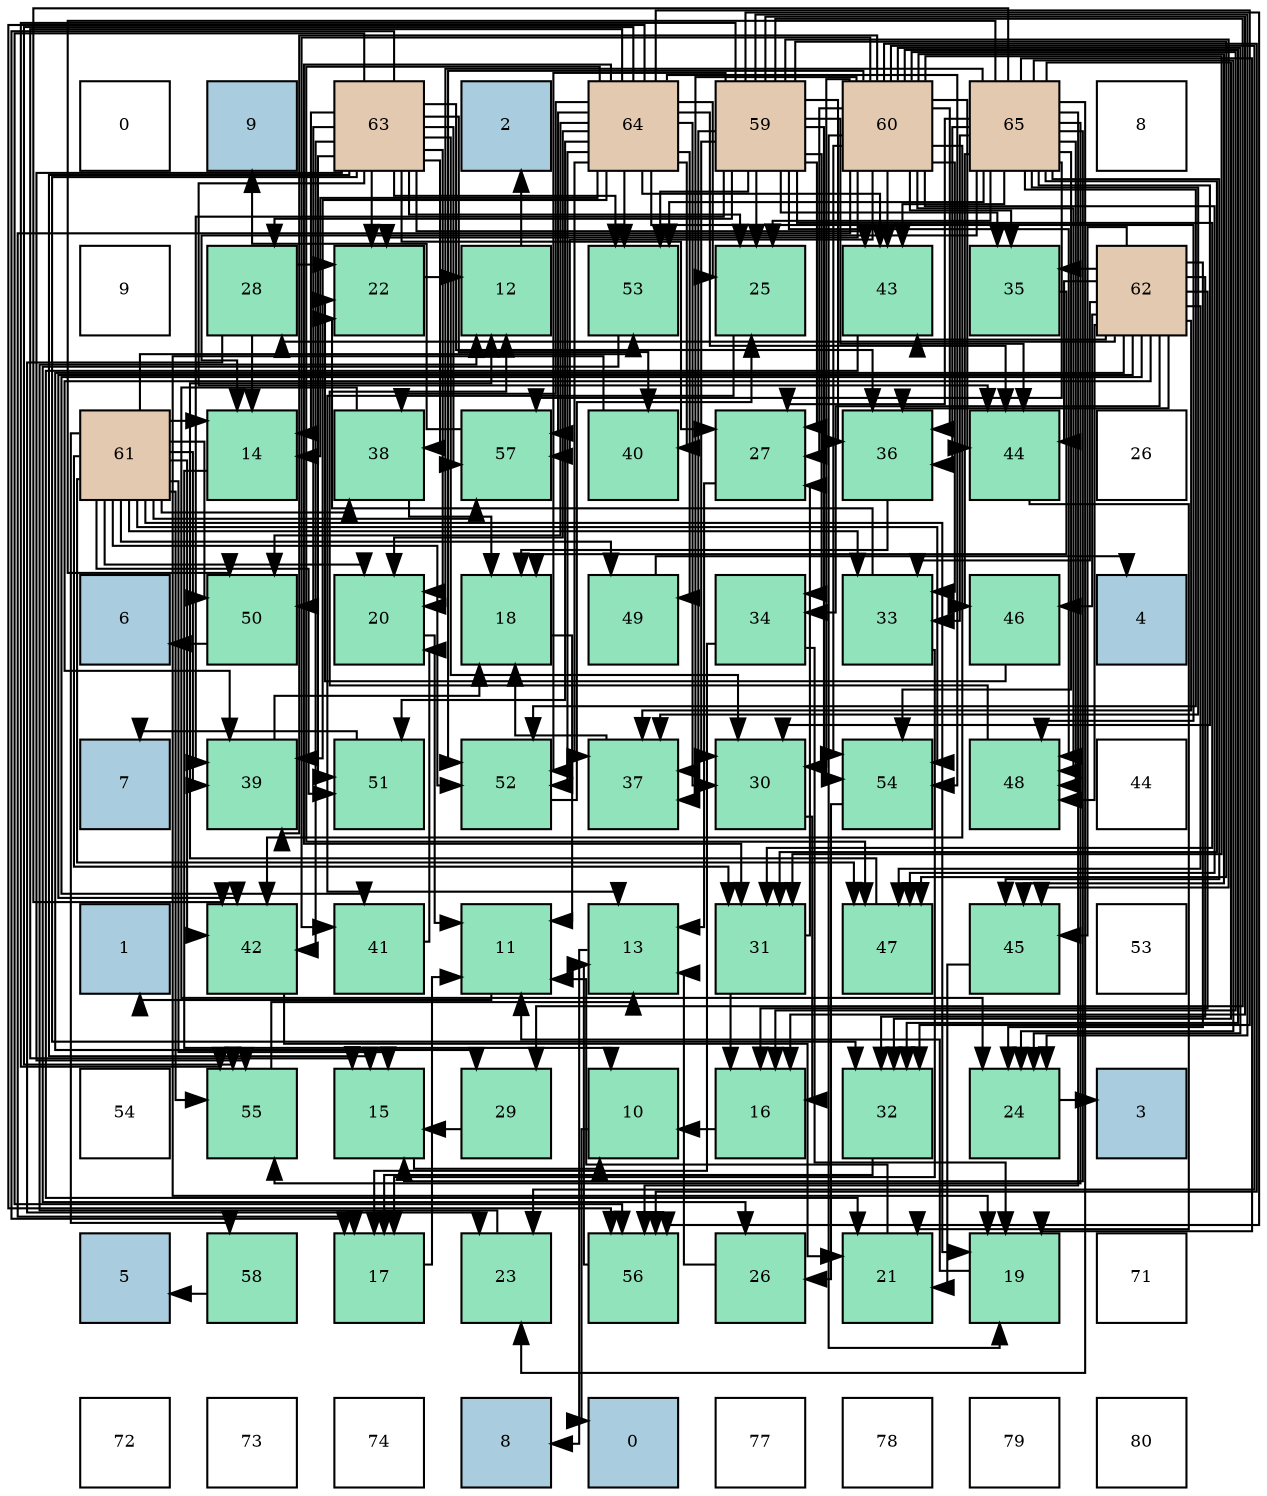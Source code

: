 digraph layout{
 rankdir=TB;
 splines=ortho;
 node [style=filled shape=square fixedsize=true width=0.6];
0[label="0", fontsize=8, fillcolor="#ffffff"];
1[label="9", fontsize=8, fillcolor="#a9ccde"];
2[label="63", fontsize=8, fillcolor="#e3c9af"];
3[label="2", fontsize=8, fillcolor="#a9ccde"];
4[label="64", fontsize=8, fillcolor="#e3c9af"];
5[label="59", fontsize=8, fillcolor="#e3c9af"];
6[label="60", fontsize=8, fillcolor="#e3c9af"];
7[label="65", fontsize=8, fillcolor="#e3c9af"];
8[label="8", fontsize=8, fillcolor="#ffffff"];
9[label="9", fontsize=8, fillcolor="#ffffff"];
10[label="28", fontsize=8, fillcolor="#91e3bb"];
11[label="22", fontsize=8, fillcolor="#91e3bb"];
12[label="12", fontsize=8, fillcolor="#91e3bb"];
13[label="53", fontsize=8, fillcolor="#91e3bb"];
14[label="25", fontsize=8, fillcolor="#91e3bb"];
15[label="43", fontsize=8, fillcolor="#91e3bb"];
16[label="35", fontsize=8, fillcolor="#91e3bb"];
17[label="62", fontsize=8, fillcolor="#e3c9af"];
18[label="61", fontsize=8, fillcolor="#e3c9af"];
19[label="14", fontsize=8, fillcolor="#91e3bb"];
20[label="38", fontsize=8, fillcolor="#91e3bb"];
21[label="57", fontsize=8, fillcolor="#91e3bb"];
22[label="40", fontsize=8, fillcolor="#91e3bb"];
23[label="27", fontsize=8, fillcolor="#91e3bb"];
24[label="36", fontsize=8, fillcolor="#91e3bb"];
25[label="44", fontsize=8, fillcolor="#91e3bb"];
26[label="26", fontsize=8, fillcolor="#ffffff"];
27[label="6", fontsize=8, fillcolor="#a9ccde"];
28[label="50", fontsize=8, fillcolor="#91e3bb"];
29[label="20", fontsize=8, fillcolor="#91e3bb"];
30[label="18", fontsize=8, fillcolor="#91e3bb"];
31[label="49", fontsize=8, fillcolor="#91e3bb"];
32[label="34", fontsize=8, fillcolor="#91e3bb"];
33[label="33", fontsize=8, fillcolor="#91e3bb"];
34[label="46", fontsize=8, fillcolor="#91e3bb"];
35[label="4", fontsize=8, fillcolor="#a9ccde"];
36[label="7", fontsize=8, fillcolor="#a9ccde"];
37[label="39", fontsize=8, fillcolor="#91e3bb"];
38[label="51", fontsize=8, fillcolor="#91e3bb"];
39[label="52", fontsize=8, fillcolor="#91e3bb"];
40[label="37", fontsize=8, fillcolor="#91e3bb"];
41[label="30", fontsize=8, fillcolor="#91e3bb"];
42[label="54", fontsize=8, fillcolor="#91e3bb"];
43[label="48", fontsize=8, fillcolor="#91e3bb"];
44[label="44", fontsize=8, fillcolor="#ffffff"];
45[label="1", fontsize=8, fillcolor="#a9ccde"];
46[label="42", fontsize=8, fillcolor="#91e3bb"];
47[label="41", fontsize=8, fillcolor="#91e3bb"];
48[label="11", fontsize=8, fillcolor="#91e3bb"];
49[label="13", fontsize=8, fillcolor="#91e3bb"];
50[label="31", fontsize=8, fillcolor="#91e3bb"];
51[label="47", fontsize=8, fillcolor="#91e3bb"];
52[label="45", fontsize=8, fillcolor="#91e3bb"];
53[label="53", fontsize=8, fillcolor="#ffffff"];
54[label="54", fontsize=8, fillcolor="#ffffff"];
55[label="55", fontsize=8, fillcolor="#91e3bb"];
56[label="15", fontsize=8, fillcolor="#91e3bb"];
57[label="29", fontsize=8, fillcolor="#91e3bb"];
58[label="10", fontsize=8, fillcolor="#91e3bb"];
59[label="16", fontsize=8, fillcolor="#91e3bb"];
60[label="32", fontsize=8, fillcolor="#91e3bb"];
61[label="24", fontsize=8, fillcolor="#91e3bb"];
62[label="3", fontsize=8, fillcolor="#a9ccde"];
63[label="5", fontsize=8, fillcolor="#a9ccde"];
64[label="58", fontsize=8, fillcolor="#91e3bb"];
65[label="17", fontsize=8, fillcolor="#91e3bb"];
66[label="23", fontsize=8, fillcolor="#91e3bb"];
67[label="56", fontsize=8, fillcolor="#91e3bb"];
68[label="26", fontsize=8, fillcolor="#91e3bb"];
69[label="21", fontsize=8, fillcolor="#91e3bb"];
70[label="19", fontsize=8, fillcolor="#91e3bb"];
71[label="71", fontsize=8, fillcolor="#ffffff"];
72[label="72", fontsize=8, fillcolor="#ffffff"];
73[label="73", fontsize=8, fillcolor="#ffffff"];
74[label="74", fontsize=8, fillcolor="#ffffff"];
75[label="8", fontsize=8, fillcolor="#a9ccde"];
76[label="0", fontsize=8, fillcolor="#a9ccde"];
77[label="77", fontsize=8, fillcolor="#ffffff"];
78[label="78", fontsize=8, fillcolor="#ffffff"];
79[label="79", fontsize=8, fillcolor="#ffffff"];
80[label="80", fontsize=8, fillcolor="#ffffff"];
edge [constraint=false, style=vis];58 -> 76;
48 -> 45;
12 -> 3;
49 -> 75;
19 -> 58;
56 -> 58;
59 -> 58;
65 -> 48;
30 -> 48;
70 -> 48;
29 -> 48;
69 -> 48;
11 -> 12;
66 -> 12;
61 -> 62;
14 -> 49;
68 -> 49;
23 -> 49;
10 -> 19;
10 -> 11;
10 -> 66;
57 -> 56;
41 -> 59;
50 -> 59;
50 -> 23;
60 -> 65;
33 -> 65;
33 -> 11;
32 -> 65;
32 -> 70;
16 -> 30;
24 -> 30;
40 -> 30;
20 -> 30;
20 -> 61;
37 -> 30;
22 -> 70;
47 -> 29;
46 -> 69;
15 -> 69;
25 -> 69;
52 -> 69;
34 -> 11;
51 -> 12;
43 -> 12;
31 -> 35;
28 -> 27;
38 -> 36;
39 -> 14;
13 -> 68;
42 -> 68;
55 -> 49;
67 -> 49;
21 -> 1;
64 -> 63;
5 -> 59;
5 -> 61;
5 -> 14;
5 -> 23;
5 -> 10;
5 -> 57;
5 -> 41;
5 -> 50;
5 -> 32;
5 -> 16;
5 -> 24;
5 -> 40;
5 -> 37;
5 -> 25;
5 -> 52;
5 -> 51;
5 -> 43;
5 -> 39;
5 -> 13;
5 -> 42;
5 -> 55;
5 -> 67;
6 -> 59;
6 -> 65;
6 -> 70;
6 -> 11;
6 -> 66;
6 -> 61;
6 -> 23;
6 -> 41;
6 -> 50;
6 -> 60;
6 -> 33;
6 -> 16;
6 -> 24;
6 -> 40;
6 -> 37;
6 -> 47;
6 -> 46;
6 -> 15;
6 -> 25;
6 -> 52;
6 -> 51;
6 -> 43;
6 -> 39;
6 -> 42;
6 -> 67;
6 -> 21;
18 -> 19;
18 -> 56;
18 -> 70;
18 -> 29;
18 -> 50;
18 -> 33;
18 -> 20;
18 -> 37;
18 -> 46;
18 -> 51;
18 -> 31;
18 -> 28;
18 -> 38;
18 -> 39;
18 -> 13;
18 -> 42;
18 -> 55;
18 -> 21;
18 -> 64;
17 -> 59;
17 -> 61;
17 -> 10;
17 -> 57;
17 -> 60;
17 -> 33;
17 -> 32;
17 -> 16;
17 -> 24;
17 -> 40;
17 -> 37;
17 -> 47;
17 -> 46;
17 -> 15;
17 -> 25;
17 -> 52;
17 -> 34;
17 -> 51;
17 -> 43;
2 -> 19;
2 -> 56;
2 -> 65;
2 -> 29;
2 -> 11;
2 -> 14;
2 -> 23;
2 -> 41;
2 -> 60;
2 -> 24;
2 -> 20;
2 -> 22;
2 -> 46;
2 -> 15;
2 -> 25;
2 -> 28;
2 -> 38;
2 -> 13;
2 -> 55;
2 -> 67;
2 -> 21;
4 -> 19;
4 -> 56;
4 -> 29;
4 -> 14;
4 -> 41;
4 -> 50;
4 -> 60;
4 -> 40;
4 -> 20;
4 -> 37;
4 -> 22;
4 -> 15;
4 -> 25;
4 -> 51;
4 -> 43;
4 -> 31;
4 -> 28;
4 -> 38;
4 -> 39;
4 -> 13;
4 -> 42;
4 -> 55;
4 -> 67;
4 -> 21;
7 -> 19;
7 -> 56;
7 -> 70;
7 -> 29;
7 -> 66;
7 -> 61;
7 -> 14;
7 -> 23;
7 -> 41;
7 -> 50;
7 -> 60;
7 -> 33;
7 -> 24;
7 -> 40;
7 -> 46;
7 -> 15;
7 -> 52;
7 -> 34;
7 -> 43;
7 -> 28;
7 -> 39;
7 -> 13;
7 -> 42;
7 -> 55;
7 -> 67;
7 -> 21;
edge [constraint=true, style=invis];
0 -> 9 -> 18 -> 27 -> 36 -> 45 -> 54 -> 63 -> 72;
1 -> 10 -> 19 -> 28 -> 37 -> 46 -> 55 -> 64 -> 73;
2 -> 11 -> 20 -> 29 -> 38 -> 47 -> 56 -> 65 -> 74;
3 -> 12 -> 21 -> 30 -> 39 -> 48 -> 57 -> 66 -> 75;
4 -> 13 -> 22 -> 31 -> 40 -> 49 -> 58 -> 67 -> 76;
5 -> 14 -> 23 -> 32 -> 41 -> 50 -> 59 -> 68 -> 77;
6 -> 15 -> 24 -> 33 -> 42 -> 51 -> 60 -> 69 -> 78;
7 -> 16 -> 25 -> 34 -> 43 -> 52 -> 61 -> 70 -> 79;
8 -> 17 -> 26 -> 35 -> 44 -> 53 -> 62 -> 71 -> 80;
rank = same {0 -> 1 -> 2 -> 3 -> 4 -> 5 -> 6 -> 7 -> 8};
rank = same {9 -> 10 -> 11 -> 12 -> 13 -> 14 -> 15 -> 16 -> 17};
rank = same {18 -> 19 -> 20 -> 21 -> 22 -> 23 -> 24 -> 25 -> 26};
rank = same {27 -> 28 -> 29 -> 30 -> 31 -> 32 -> 33 -> 34 -> 35};
rank = same {36 -> 37 -> 38 -> 39 -> 40 -> 41 -> 42 -> 43 -> 44};
rank = same {45 -> 46 -> 47 -> 48 -> 49 -> 50 -> 51 -> 52 -> 53};
rank = same {54 -> 55 -> 56 -> 57 -> 58 -> 59 -> 60 -> 61 -> 62};
rank = same {63 -> 64 -> 65 -> 66 -> 67 -> 68 -> 69 -> 70 -> 71};
rank = same {72 -> 73 -> 74 -> 75 -> 76 -> 77 -> 78 -> 79 -> 80};
}